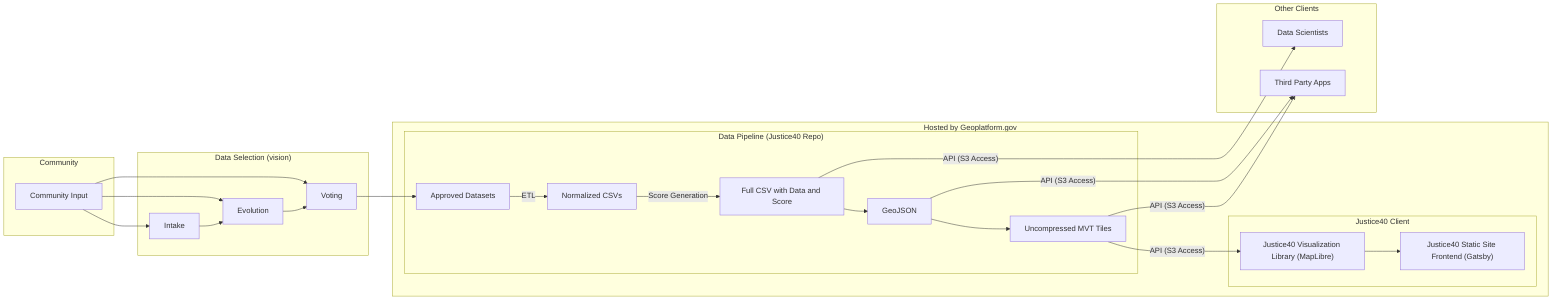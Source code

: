 graph LR
    subgraph c["Community"]
        input["Community Input"]
    end

    subgraph ds["Data Selection (vision)"]
        input --> Intake
        input --> Evolution
        input --> Voting
        Intake --> Evolution --> Voting
    end

    subgraph s["Hosted by Geoplatform.gov"]
        subgraph dp["Data Pipeline (Justice40 Repo)"]
            Voting --> a["Approved Datasets"]
            a -- ETL --> ncsv["Normalized CSVs"]
            ncsv--"Score Generation"--> ScoreCSV["Full CSV with Data and Score"]
            ScoreCSV-->GeoJSON
            GeoJSON-->MVT["Uncompressed MVT Tiles"]
        end
        subgraph j40["Justice40 Client"]
            MVT --"API (S3 Access)"--> vl["Justice40 Visualization Library (MapLibre)"]
            vl --> fe["Justice40 Static Site Frontend (Gatsby)"]
        end
    end

    subgraph oc["Other Clients"]
        ScoreCSV --"API (S3 Access)" --> DS["Data Scientists"]
        GeoJSON -- "API (S3 Access)" --> 3["Third Party Apps"]
        MVT -- "API (S3 Access)" --> 3["Third Party Apps"]
    end